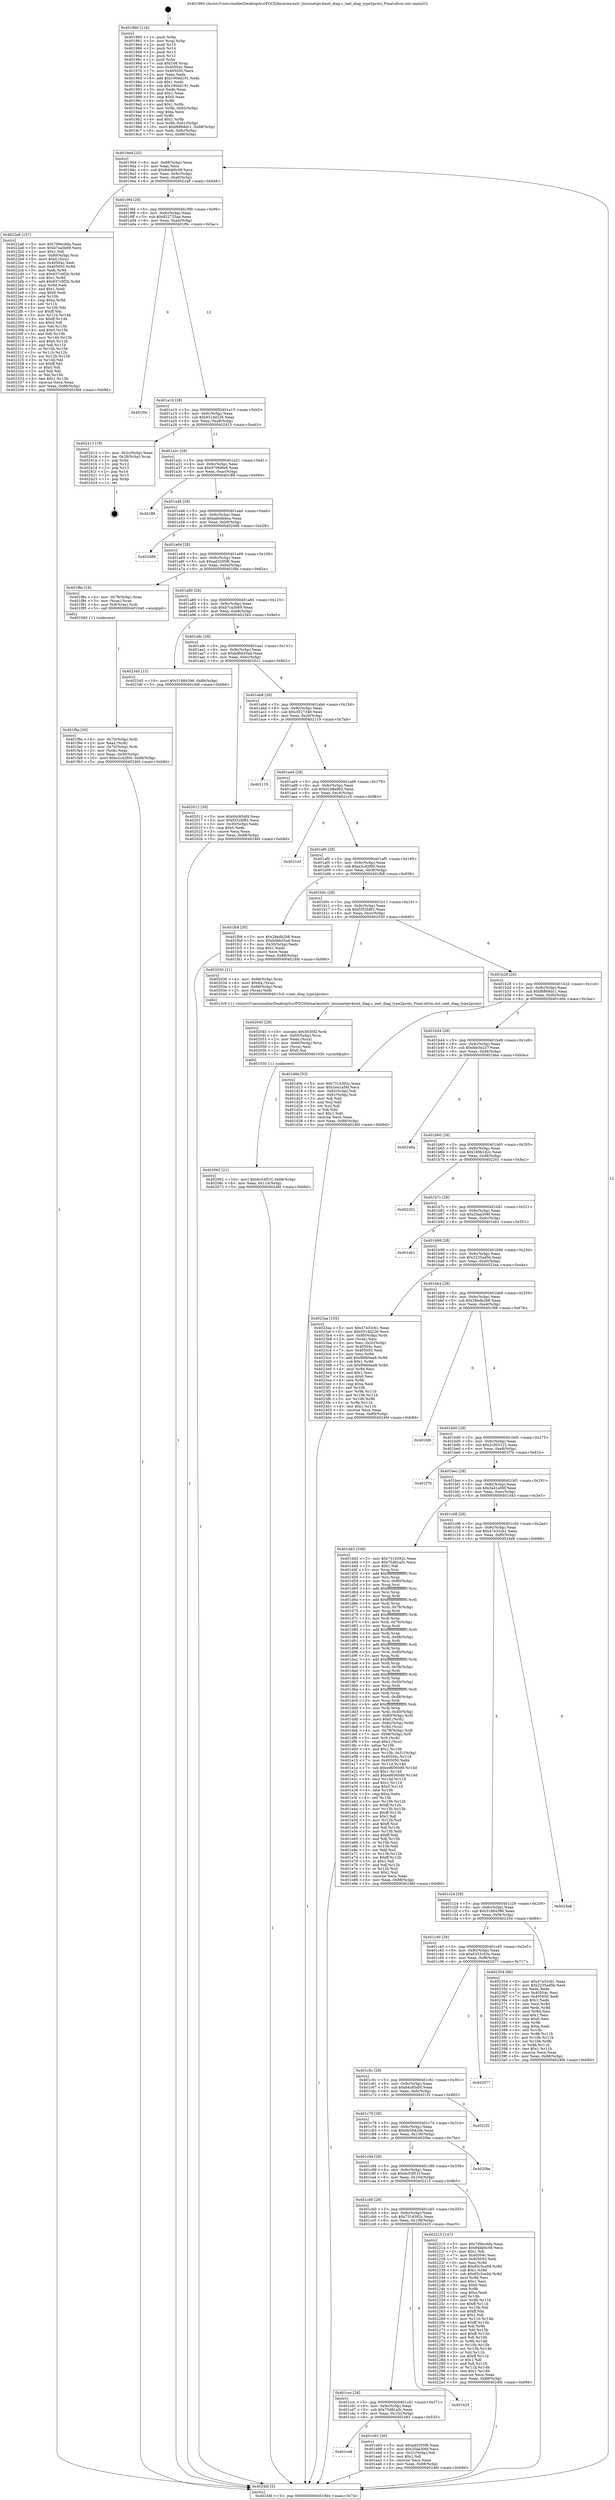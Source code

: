 digraph "0x401960" {
  label = "0x401960 (/mnt/c/Users/mathe/Desktop/tcc/POCII/binaries/extr_linuxnetipv4inet_diag.c_inet_diag_type2proto_Final-ollvm.out::main(0))"
  labelloc = "t"
  node[shape=record]

  Entry [label="",width=0.3,height=0.3,shape=circle,fillcolor=black,style=filled]
  "0x4019d4" [label="{
     0x4019d4 [32]\l
     | [instrs]\l
     &nbsp;&nbsp;0x4019d4 \<+6\>: mov -0x88(%rbp),%eax\l
     &nbsp;&nbsp;0x4019da \<+2\>: mov %eax,%ecx\l
     &nbsp;&nbsp;0x4019dc \<+6\>: sub $0x84bb0c08,%ecx\l
     &nbsp;&nbsp;0x4019e2 \<+6\>: mov %eax,-0x9c(%rbp)\l
     &nbsp;&nbsp;0x4019e8 \<+6\>: mov %ecx,-0xa0(%rbp)\l
     &nbsp;&nbsp;0x4019ee \<+6\>: je 00000000004022a8 \<main+0x948\>\l
  }"]
  "0x4022a8" [label="{
     0x4022a8 [157]\l
     | [instrs]\l
     &nbsp;&nbsp;0x4022a8 \<+5\>: mov $0x799ecdda,%eax\l
     &nbsp;&nbsp;0x4022ad \<+5\>: mov $0xb7ca3b69,%ecx\l
     &nbsp;&nbsp;0x4022b2 \<+2\>: mov $0x1,%dl\l
     &nbsp;&nbsp;0x4022b4 \<+4\>: mov -0x80(%rbp),%rsi\l
     &nbsp;&nbsp;0x4022b8 \<+6\>: movl $0x0,(%rsi)\l
     &nbsp;&nbsp;0x4022be \<+7\>: mov 0x40504c,%edi\l
     &nbsp;&nbsp;0x4022c5 \<+8\>: mov 0x405050,%r8d\l
     &nbsp;&nbsp;0x4022cd \<+3\>: mov %edi,%r9d\l
     &nbsp;&nbsp;0x4022d0 \<+7\>: sub $0x937c9f2b,%r9d\l
     &nbsp;&nbsp;0x4022d7 \<+4\>: sub $0x1,%r9d\l
     &nbsp;&nbsp;0x4022db \<+7\>: add $0x937c9f2b,%r9d\l
     &nbsp;&nbsp;0x4022e2 \<+4\>: imul %r9d,%edi\l
     &nbsp;&nbsp;0x4022e6 \<+3\>: and $0x1,%edi\l
     &nbsp;&nbsp;0x4022e9 \<+3\>: cmp $0x0,%edi\l
     &nbsp;&nbsp;0x4022ec \<+4\>: sete %r10b\l
     &nbsp;&nbsp;0x4022f0 \<+4\>: cmp $0xa,%r8d\l
     &nbsp;&nbsp;0x4022f4 \<+4\>: setl %r11b\l
     &nbsp;&nbsp;0x4022f8 \<+3\>: mov %r10b,%bl\l
     &nbsp;&nbsp;0x4022fb \<+3\>: xor $0xff,%bl\l
     &nbsp;&nbsp;0x4022fe \<+3\>: mov %r11b,%r14b\l
     &nbsp;&nbsp;0x402301 \<+4\>: xor $0xff,%r14b\l
     &nbsp;&nbsp;0x402305 \<+3\>: xor $0x0,%dl\l
     &nbsp;&nbsp;0x402308 \<+3\>: mov %bl,%r15b\l
     &nbsp;&nbsp;0x40230b \<+4\>: and $0x0,%r15b\l
     &nbsp;&nbsp;0x40230f \<+3\>: and %dl,%r10b\l
     &nbsp;&nbsp;0x402312 \<+3\>: mov %r14b,%r12b\l
     &nbsp;&nbsp;0x402315 \<+4\>: and $0x0,%r12b\l
     &nbsp;&nbsp;0x402319 \<+3\>: and %dl,%r11b\l
     &nbsp;&nbsp;0x40231c \<+3\>: or %r10b,%r15b\l
     &nbsp;&nbsp;0x40231f \<+3\>: or %r11b,%r12b\l
     &nbsp;&nbsp;0x402322 \<+3\>: xor %r12b,%r15b\l
     &nbsp;&nbsp;0x402325 \<+3\>: or %r14b,%bl\l
     &nbsp;&nbsp;0x402328 \<+3\>: xor $0xff,%bl\l
     &nbsp;&nbsp;0x40232b \<+3\>: or $0x0,%dl\l
     &nbsp;&nbsp;0x40232e \<+2\>: and %dl,%bl\l
     &nbsp;&nbsp;0x402330 \<+3\>: or %bl,%r15b\l
     &nbsp;&nbsp;0x402333 \<+4\>: test $0x1,%r15b\l
     &nbsp;&nbsp;0x402337 \<+3\>: cmovne %ecx,%eax\l
     &nbsp;&nbsp;0x40233a \<+6\>: mov %eax,-0x88(%rbp)\l
     &nbsp;&nbsp;0x402340 \<+5\>: jmp 00000000004024fd \<main+0xb9d\>\l
  }"]
  "0x4019f4" [label="{
     0x4019f4 [28]\l
     | [instrs]\l
     &nbsp;&nbsp;0x4019f4 \<+5\>: jmp 00000000004019f9 \<main+0x99\>\l
     &nbsp;&nbsp;0x4019f9 \<+6\>: mov -0x9c(%rbp),%eax\l
     &nbsp;&nbsp;0x4019ff \<+5\>: sub $0x922725aa,%eax\l
     &nbsp;&nbsp;0x401a04 \<+6\>: mov %eax,-0xa4(%rbp)\l
     &nbsp;&nbsp;0x401a0a \<+6\>: je 0000000000401f0c \<main+0x5ac\>\l
  }"]
  Exit [label="",width=0.3,height=0.3,shape=circle,fillcolor=black,style=filled,peripheries=2]
  "0x401f0c" [label="{
     0x401f0c\l
  }", style=dashed]
  "0x401a10" [label="{
     0x401a10 [28]\l
     | [instrs]\l
     &nbsp;&nbsp;0x401a10 \<+5\>: jmp 0000000000401a15 \<main+0xb5\>\l
     &nbsp;&nbsp;0x401a15 \<+6\>: mov -0x9c(%rbp),%eax\l
     &nbsp;&nbsp;0x401a1b \<+5\>: sub $0x931dd226,%eax\l
     &nbsp;&nbsp;0x401a20 \<+6\>: mov %eax,-0xa8(%rbp)\l
     &nbsp;&nbsp;0x401a26 \<+6\>: je 0000000000402413 \<main+0xab3\>\l
  }"]
  "0x402062" [label="{
     0x402062 [21]\l
     | [instrs]\l
     &nbsp;&nbsp;0x402062 \<+10\>: movl $0x6c03f51f,-0x88(%rbp)\l
     &nbsp;&nbsp;0x40206c \<+6\>: mov %eax,-0x114(%rbp)\l
     &nbsp;&nbsp;0x402072 \<+5\>: jmp 00000000004024fd \<main+0xb9d\>\l
  }"]
  "0x402413" [label="{
     0x402413 [18]\l
     | [instrs]\l
     &nbsp;&nbsp;0x402413 \<+3\>: mov -0x2c(%rbp),%eax\l
     &nbsp;&nbsp;0x402416 \<+4\>: lea -0x28(%rbp),%rsp\l
     &nbsp;&nbsp;0x40241a \<+1\>: pop %rbx\l
     &nbsp;&nbsp;0x40241b \<+2\>: pop %r12\l
     &nbsp;&nbsp;0x40241d \<+2\>: pop %r13\l
     &nbsp;&nbsp;0x40241f \<+2\>: pop %r14\l
     &nbsp;&nbsp;0x402421 \<+2\>: pop %r15\l
     &nbsp;&nbsp;0x402423 \<+1\>: pop %rbp\l
     &nbsp;&nbsp;0x402424 \<+1\>: ret\l
  }"]
  "0x401a2c" [label="{
     0x401a2c [28]\l
     | [instrs]\l
     &nbsp;&nbsp;0x401a2c \<+5\>: jmp 0000000000401a31 \<main+0xd1\>\l
     &nbsp;&nbsp;0x401a31 \<+6\>: mov -0x9c(%rbp),%eax\l
     &nbsp;&nbsp;0x401a37 \<+5\>: sub $0x97066fe8,%eax\l
     &nbsp;&nbsp;0x401a3c \<+6\>: mov %eax,-0xac(%rbp)\l
     &nbsp;&nbsp;0x401a42 \<+6\>: je 0000000000401ff4 \<main+0x694\>\l
  }"]
  "0x402045" [label="{
     0x402045 [29]\l
     | [instrs]\l
     &nbsp;&nbsp;0x402045 \<+10\>: movabs $0x4030f2,%rdi\l
     &nbsp;&nbsp;0x40204f \<+4\>: mov -0x60(%rbp),%rcx\l
     &nbsp;&nbsp;0x402053 \<+2\>: mov %eax,(%rcx)\l
     &nbsp;&nbsp;0x402055 \<+4\>: mov -0x60(%rbp),%rcx\l
     &nbsp;&nbsp;0x402059 \<+2\>: mov (%rcx),%esi\l
     &nbsp;&nbsp;0x40205b \<+2\>: mov $0x0,%al\l
     &nbsp;&nbsp;0x40205d \<+5\>: call 0000000000401030 \<printf@plt\>\l
     | [calls]\l
     &nbsp;&nbsp;0x401030 \{1\} (unknown)\l
  }"]
  "0x401ff4" [label="{
     0x401ff4\l
  }", style=dashed]
  "0x401a48" [label="{
     0x401a48 [28]\l
     | [instrs]\l
     &nbsp;&nbsp;0x401a48 \<+5\>: jmp 0000000000401a4d \<main+0xed\>\l
     &nbsp;&nbsp;0x401a4d \<+6\>: mov -0x9c(%rbp),%eax\l
     &nbsp;&nbsp;0x401a53 \<+5\>: sub $0xab6dbbea,%eax\l
     &nbsp;&nbsp;0x401a58 \<+6\>: mov %eax,-0xb0(%rbp)\l
     &nbsp;&nbsp;0x401a5e \<+6\>: je 0000000000402488 \<main+0xb28\>\l
  }"]
  "0x401f9a" [label="{
     0x401f9a [30]\l
     | [instrs]\l
     &nbsp;&nbsp;0x401f9a \<+4\>: mov -0x70(%rbp),%rdi\l
     &nbsp;&nbsp;0x401f9e \<+2\>: mov %eax,(%rdi)\l
     &nbsp;&nbsp;0x401fa0 \<+4\>: mov -0x70(%rbp),%rdi\l
     &nbsp;&nbsp;0x401fa4 \<+2\>: mov (%rdi),%eax\l
     &nbsp;&nbsp;0x401fa6 \<+3\>: mov %eax,-0x30(%rbp)\l
     &nbsp;&nbsp;0x401fa9 \<+10\>: movl $0xe2cd2f00,-0x88(%rbp)\l
     &nbsp;&nbsp;0x401fb3 \<+5\>: jmp 00000000004024fd \<main+0xb9d\>\l
  }"]
  "0x402488" [label="{
     0x402488\l
  }", style=dashed]
  "0x401a64" [label="{
     0x401a64 [28]\l
     | [instrs]\l
     &nbsp;&nbsp;0x401a64 \<+5\>: jmp 0000000000401a69 \<main+0x109\>\l
     &nbsp;&nbsp;0x401a69 \<+6\>: mov -0x9c(%rbp),%eax\l
     &nbsp;&nbsp;0x401a6f \<+5\>: sub $0xad3205f6,%eax\l
     &nbsp;&nbsp;0x401a74 \<+6\>: mov %eax,-0xb4(%rbp)\l
     &nbsp;&nbsp;0x401a7a \<+6\>: je 0000000000401f8a \<main+0x62a\>\l
  }"]
  "0x401ce8" [label="{
     0x401ce8\l
  }", style=dashed]
  "0x401f8a" [label="{
     0x401f8a [16]\l
     | [instrs]\l
     &nbsp;&nbsp;0x401f8a \<+4\>: mov -0x78(%rbp),%rax\l
     &nbsp;&nbsp;0x401f8e \<+3\>: mov (%rax),%rax\l
     &nbsp;&nbsp;0x401f91 \<+4\>: mov 0x8(%rax),%rdi\l
     &nbsp;&nbsp;0x401f95 \<+5\>: call 0000000000401040 \<atoi@plt\>\l
     | [calls]\l
     &nbsp;&nbsp;0x401040 \{1\} (unknown)\l
  }"]
  "0x401a80" [label="{
     0x401a80 [28]\l
     | [instrs]\l
     &nbsp;&nbsp;0x401a80 \<+5\>: jmp 0000000000401a85 \<main+0x125\>\l
     &nbsp;&nbsp;0x401a85 \<+6\>: mov -0x9c(%rbp),%eax\l
     &nbsp;&nbsp;0x401a8b \<+5\>: sub $0xb7ca3b69,%eax\l
     &nbsp;&nbsp;0x401a90 \<+6\>: mov %eax,-0xb8(%rbp)\l
     &nbsp;&nbsp;0x401a96 \<+6\>: je 0000000000402345 \<main+0x9e5\>\l
  }"]
  "0x401e93" [label="{
     0x401e93 [30]\l
     | [instrs]\l
     &nbsp;&nbsp;0x401e93 \<+5\>: mov $0xad3205f6,%eax\l
     &nbsp;&nbsp;0x401e98 \<+5\>: mov $0x20aa306f,%ecx\l
     &nbsp;&nbsp;0x401e9d \<+3\>: mov -0x31(%rbp),%dl\l
     &nbsp;&nbsp;0x401ea0 \<+3\>: test $0x1,%dl\l
     &nbsp;&nbsp;0x401ea3 \<+3\>: cmovne %ecx,%eax\l
     &nbsp;&nbsp;0x401ea6 \<+6\>: mov %eax,-0x88(%rbp)\l
     &nbsp;&nbsp;0x401eac \<+5\>: jmp 00000000004024fd \<main+0xb9d\>\l
  }"]
  "0x402345" [label="{
     0x402345 [15]\l
     | [instrs]\l
     &nbsp;&nbsp;0x402345 \<+10\>: movl $0x51884396,-0x88(%rbp)\l
     &nbsp;&nbsp;0x40234f \<+5\>: jmp 00000000004024fd \<main+0xb9d\>\l
  }"]
  "0x401a9c" [label="{
     0x401a9c [28]\l
     | [instrs]\l
     &nbsp;&nbsp;0x401a9c \<+5\>: jmp 0000000000401aa1 \<main+0x141\>\l
     &nbsp;&nbsp;0x401aa1 \<+6\>: mov -0x9c(%rbp),%eax\l
     &nbsp;&nbsp;0x401aa7 \<+5\>: sub $0xbdbb35a4,%eax\l
     &nbsp;&nbsp;0x401aac \<+6\>: mov %eax,-0xbc(%rbp)\l
     &nbsp;&nbsp;0x401ab2 \<+6\>: je 0000000000402012 \<main+0x6b2\>\l
  }"]
  "0x401ccc" [label="{
     0x401ccc [28]\l
     | [instrs]\l
     &nbsp;&nbsp;0x401ccc \<+5\>: jmp 0000000000401cd1 \<main+0x371\>\l
     &nbsp;&nbsp;0x401cd1 \<+6\>: mov -0x9c(%rbp),%eax\l
     &nbsp;&nbsp;0x401cd7 \<+5\>: sub $0x75d81a5c,%eax\l
     &nbsp;&nbsp;0x401cdc \<+6\>: mov %eax,-0x10c(%rbp)\l
     &nbsp;&nbsp;0x401ce2 \<+6\>: je 0000000000401e93 \<main+0x533\>\l
  }"]
  "0x402012" [label="{
     0x402012 [30]\l
     | [instrs]\l
     &nbsp;&nbsp;0x402012 \<+5\>: mov $0x64c85df4,%eax\l
     &nbsp;&nbsp;0x402017 \<+5\>: mov $0xf352bf92,%ecx\l
     &nbsp;&nbsp;0x40201c \<+3\>: mov -0x30(%rbp),%edx\l
     &nbsp;&nbsp;0x40201f \<+3\>: cmp $0x0,%edx\l
     &nbsp;&nbsp;0x402022 \<+3\>: cmove %ecx,%eax\l
     &nbsp;&nbsp;0x402025 \<+6\>: mov %eax,-0x88(%rbp)\l
     &nbsp;&nbsp;0x40202b \<+5\>: jmp 00000000004024fd \<main+0xb9d\>\l
  }"]
  "0x401ab8" [label="{
     0x401ab8 [28]\l
     | [instrs]\l
     &nbsp;&nbsp;0x401ab8 \<+5\>: jmp 0000000000401abd \<main+0x15d\>\l
     &nbsp;&nbsp;0x401abd \<+6\>: mov -0x9c(%rbp),%eax\l
     &nbsp;&nbsp;0x401ac3 \<+5\>: sub $0xcf327346,%eax\l
     &nbsp;&nbsp;0x401ac8 \<+6\>: mov %eax,-0xc0(%rbp)\l
     &nbsp;&nbsp;0x401ace \<+6\>: je 0000000000402119 \<main+0x7b9\>\l
  }"]
  "0x402425" [label="{
     0x402425\l
  }", style=dashed]
  "0x402119" [label="{
     0x402119\l
  }", style=dashed]
  "0x401ad4" [label="{
     0x401ad4 [28]\l
     | [instrs]\l
     &nbsp;&nbsp;0x401ad4 \<+5\>: jmp 0000000000401ad9 \<main+0x179\>\l
     &nbsp;&nbsp;0x401ad9 \<+6\>: mov -0x9c(%rbp),%eax\l
     &nbsp;&nbsp;0x401adf \<+5\>: sub $0xd1b8a9b2,%eax\l
     &nbsp;&nbsp;0x401ae4 \<+6\>: mov %eax,-0xc4(%rbp)\l
     &nbsp;&nbsp;0x401aea \<+6\>: je 00000000004021e3 \<main+0x883\>\l
  }"]
  "0x401cb0" [label="{
     0x401cb0 [28]\l
     | [instrs]\l
     &nbsp;&nbsp;0x401cb0 \<+5\>: jmp 0000000000401cb5 \<main+0x355\>\l
     &nbsp;&nbsp;0x401cb5 \<+6\>: mov -0x9c(%rbp),%eax\l
     &nbsp;&nbsp;0x401cbb \<+5\>: sub $0x7314392c,%eax\l
     &nbsp;&nbsp;0x401cc0 \<+6\>: mov %eax,-0x108(%rbp)\l
     &nbsp;&nbsp;0x401cc6 \<+6\>: je 0000000000402425 \<main+0xac5\>\l
  }"]
  "0x4021e3" [label="{
     0x4021e3\l
  }", style=dashed]
  "0x401af0" [label="{
     0x401af0 [28]\l
     | [instrs]\l
     &nbsp;&nbsp;0x401af0 \<+5\>: jmp 0000000000401af5 \<main+0x195\>\l
     &nbsp;&nbsp;0x401af5 \<+6\>: mov -0x9c(%rbp),%eax\l
     &nbsp;&nbsp;0x401afb \<+5\>: sub $0xe2cd2f00,%eax\l
     &nbsp;&nbsp;0x401b00 \<+6\>: mov %eax,-0xc8(%rbp)\l
     &nbsp;&nbsp;0x401b06 \<+6\>: je 0000000000401fb8 \<main+0x658\>\l
  }"]
  "0x402215" [label="{
     0x402215 [147]\l
     | [instrs]\l
     &nbsp;&nbsp;0x402215 \<+5\>: mov $0x799ecdda,%eax\l
     &nbsp;&nbsp;0x40221a \<+5\>: mov $0x84bb0c08,%ecx\l
     &nbsp;&nbsp;0x40221f \<+2\>: mov $0x1,%dl\l
     &nbsp;&nbsp;0x402221 \<+7\>: mov 0x40504c,%esi\l
     &nbsp;&nbsp;0x402228 \<+7\>: mov 0x405050,%edi\l
     &nbsp;&nbsp;0x40222f \<+3\>: mov %esi,%r8d\l
     &nbsp;&nbsp;0x402232 \<+7\>: add $0x85c5ce94,%r8d\l
     &nbsp;&nbsp;0x402239 \<+4\>: sub $0x1,%r8d\l
     &nbsp;&nbsp;0x40223d \<+7\>: sub $0x85c5ce94,%r8d\l
     &nbsp;&nbsp;0x402244 \<+4\>: imul %r8d,%esi\l
     &nbsp;&nbsp;0x402248 \<+3\>: and $0x1,%esi\l
     &nbsp;&nbsp;0x40224b \<+3\>: cmp $0x0,%esi\l
     &nbsp;&nbsp;0x40224e \<+4\>: sete %r9b\l
     &nbsp;&nbsp;0x402252 \<+3\>: cmp $0xa,%edi\l
     &nbsp;&nbsp;0x402255 \<+4\>: setl %r10b\l
     &nbsp;&nbsp;0x402259 \<+3\>: mov %r9b,%r11b\l
     &nbsp;&nbsp;0x40225c \<+4\>: xor $0xff,%r11b\l
     &nbsp;&nbsp;0x402260 \<+3\>: mov %r10b,%bl\l
     &nbsp;&nbsp;0x402263 \<+3\>: xor $0xff,%bl\l
     &nbsp;&nbsp;0x402266 \<+3\>: xor $0x1,%dl\l
     &nbsp;&nbsp;0x402269 \<+3\>: mov %r11b,%r14b\l
     &nbsp;&nbsp;0x40226c \<+4\>: and $0xff,%r14b\l
     &nbsp;&nbsp;0x402270 \<+3\>: and %dl,%r9b\l
     &nbsp;&nbsp;0x402273 \<+3\>: mov %bl,%r15b\l
     &nbsp;&nbsp;0x402276 \<+4\>: and $0xff,%r15b\l
     &nbsp;&nbsp;0x40227a \<+3\>: and %dl,%r10b\l
     &nbsp;&nbsp;0x40227d \<+3\>: or %r9b,%r14b\l
     &nbsp;&nbsp;0x402280 \<+3\>: or %r10b,%r15b\l
     &nbsp;&nbsp;0x402283 \<+3\>: xor %r15b,%r14b\l
     &nbsp;&nbsp;0x402286 \<+3\>: or %bl,%r11b\l
     &nbsp;&nbsp;0x402289 \<+4\>: xor $0xff,%r11b\l
     &nbsp;&nbsp;0x40228d \<+3\>: or $0x1,%dl\l
     &nbsp;&nbsp;0x402290 \<+3\>: and %dl,%r11b\l
     &nbsp;&nbsp;0x402293 \<+3\>: or %r11b,%r14b\l
     &nbsp;&nbsp;0x402296 \<+4\>: test $0x1,%r14b\l
     &nbsp;&nbsp;0x40229a \<+3\>: cmovne %ecx,%eax\l
     &nbsp;&nbsp;0x40229d \<+6\>: mov %eax,-0x88(%rbp)\l
     &nbsp;&nbsp;0x4022a3 \<+5\>: jmp 00000000004024fd \<main+0xb9d\>\l
  }"]
  "0x401fb8" [label="{
     0x401fb8 [30]\l
     | [instrs]\l
     &nbsp;&nbsp;0x401fb8 \<+5\>: mov $0x28edb2b8,%eax\l
     &nbsp;&nbsp;0x401fbd \<+5\>: mov $0xbdbb35a4,%ecx\l
     &nbsp;&nbsp;0x401fc2 \<+3\>: mov -0x30(%rbp),%edx\l
     &nbsp;&nbsp;0x401fc5 \<+3\>: cmp $0x1,%edx\l
     &nbsp;&nbsp;0x401fc8 \<+3\>: cmovl %ecx,%eax\l
     &nbsp;&nbsp;0x401fcb \<+6\>: mov %eax,-0x88(%rbp)\l
     &nbsp;&nbsp;0x401fd1 \<+5\>: jmp 00000000004024fd \<main+0xb9d\>\l
  }"]
  "0x401b0c" [label="{
     0x401b0c [28]\l
     | [instrs]\l
     &nbsp;&nbsp;0x401b0c \<+5\>: jmp 0000000000401b11 \<main+0x1b1\>\l
     &nbsp;&nbsp;0x401b11 \<+6\>: mov -0x9c(%rbp),%eax\l
     &nbsp;&nbsp;0x401b17 \<+5\>: sub $0xf352bf92,%eax\l
     &nbsp;&nbsp;0x401b1c \<+6\>: mov %eax,-0xcc(%rbp)\l
     &nbsp;&nbsp;0x401b22 \<+6\>: je 0000000000402030 \<main+0x6d0\>\l
  }"]
  "0x401c94" [label="{
     0x401c94 [28]\l
     | [instrs]\l
     &nbsp;&nbsp;0x401c94 \<+5\>: jmp 0000000000401c99 \<main+0x339\>\l
     &nbsp;&nbsp;0x401c99 \<+6\>: mov -0x9c(%rbp),%eax\l
     &nbsp;&nbsp;0x401c9f \<+5\>: sub $0x6c03f51f,%eax\l
     &nbsp;&nbsp;0x401ca4 \<+6\>: mov %eax,-0x104(%rbp)\l
     &nbsp;&nbsp;0x401caa \<+6\>: je 0000000000402215 \<main+0x8b5\>\l
  }"]
  "0x402030" [label="{
     0x402030 [21]\l
     | [instrs]\l
     &nbsp;&nbsp;0x402030 \<+4\>: mov -0x68(%rbp),%rax\l
     &nbsp;&nbsp;0x402034 \<+6\>: movl $0x64,(%rax)\l
     &nbsp;&nbsp;0x40203a \<+4\>: mov -0x68(%rbp),%rax\l
     &nbsp;&nbsp;0x40203e \<+2\>: mov (%rax),%edi\l
     &nbsp;&nbsp;0x402040 \<+5\>: call 00000000004013c0 \<inet_diag_type2proto\>\l
     | [calls]\l
     &nbsp;&nbsp;0x4013c0 \{1\} (/mnt/c/Users/mathe/Desktop/tcc/POCII/binaries/extr_linuxnetipv4inet_diag.c_inet_diag_type2proto_Final-ollvm.out::inet_diag_type2proto)\l
  }"]
  "0x401b28" [label="{
     0x401b28 [28]\l
     | [instrs]\l
     &nbsp;&nbsp;0x401b28 \<+5\>: jmp 0000000000401b2d \<main+0x1cd\>\l
     &nbsp;&nbsp;0x401b2d \<+6\>: mov -0x9c(%rbp),%eax\l
     &nbsp;&nbsp;0x401b33 \<+5\>: sub $0xf6868dc1,%eax\l
     &nbsp;&nbsp;0x401b38 \<+6\>: mov %eax,-0xd0(%rbp)\l
     &nbsp;&nbsp;0x401b3e \<+6\>: je 0000000000401d0e \<main+0x3ae\>\l
  }"]
  "0x4020be" [label="{
     0x4020be\l
  }", style=dashed]
  "0x401d0e" [label="{
     0x401d0e [53]\l
     | [instrs]\l
     &nbsp;&nbsp;0x401d0e \<+5\>: mov $0x7314392c,%eax\l
     &nbsp;&nbsp;0x401d13 \<+5\>: mov $0x3a41a56f,%ecx\l
     &nbsp;&nbsp;0x401d18 \<+6\>: mov -0x82(%rbp),%dl\l
     &nbsp;&nbsp;0x401d1e \<+7\>: mov -0x81(%rbp),%sil\l
     &nbsp;&nbsp;0x401d25 \<+3\>: mov %dl,%dil\l
     &nbsp;&nbsp;0x401d28 \<+3\>: and %sil,%dil\l
     &nbsp;&nbsp;0x401d2b \<+3\>: xor %sil,%dl\l
     &nbsp;&nbsp;0x401d2e \<+3\>: or %dl,%dil\l
     &nbsp;&nbsp;0x401d31 \<+4\>: test $0x1,%dil\l
     &nbsp;&nbsp;0x401d35 \<+3\>: cmovne %ecx,%eax\l
     &nbsp;&nbsp;0x401d38 \<+6\>: mov %eax,-0x88(%rbp)\l
     &nbsp;&nbsp;0x401d3e \<+5\>: jmp 00000000004024fd \<main+0xb9d\>\l
  }"]
  "0x401b44" [label="{
     0x401b44 [28]\l
     | [instrs]\l
     &nbsp;&nbsp;0x401b44 \<+5\>: jmp 0000000000401b49 \<main+0x1e9\>\l
     &nbsp;&nbsp;0x401b49 \<+6\>: mov -0x9c(%rbp),%eax\l
     &nbsp;&nbsp;0x401b4f \<+5\>: sub $0xfde3e237,%eax\l
     &nbsp;&nbsp;0x401b54 \<+6\>: mov %eax,-0xd4(%rbp)\l
     &nbsp;&nbsp;0x401b5a \<+6\>: je 000000000040246a \<main+0xb0a\>\l
  }"]
  "0x4024fd" [label="{
     0x4024fd [5]\l
     | [instrs]\l
     &nbsp;&nbsp;0x4024fd \<+5\>: jmp 00000000004019d4 \<main+0x74\>\l
  }"]
  "0x401960" [label="{
     0x401960 [116]\l
     | [instrs]\l
     &nbsp;&nbsp;0x401960 \<+1\>: push %rbp\l
     &nbsp;&nbsp;0x401961 \<+3\>: mov %rsp,%rbp\l
     &nbsp;&nbsp;0x401964 \<+2\>: push %r15\l
     &nbsp;&nbsp;0x401966 \<+2\>: push %r14\l
     &nbsp;&nbsp;0x401968 \<+2\>: push %r13\l
     &nbsp;&nbsp;0x40196a \<+2\>: push %r12\l
     &nbsp;&nbsp;0x40196c \<+1\>: push %rbx\l
     &nbsp;&nbsp;0x40196d \<+7\>: sub $0x108,%rsp\l
     &nbsp;&nbsp;0x401974 \<+7\>: mov 0x40504c,%eax\l
     &nbsp;&nbsp;0x40197b \<+7\>: mov 0x405050,%ecx\l
     &nbsp;&nbsp;0x401982 \<+2\>: mov %eax,%edx\l
     &nbsp;&nbsp;0x401984 \<+6\>: add $0x190dd191,%edx\l
     &nbsp;&nbsp;0x40198a \<+3\>: sub $0x1,%edx\l
     &nbsp;&nbsp;0x40198d \<+6\>: sub $0x190dd191,%edx\l
     &nbsp;&nbsp;0x401993 \<+3\>: imul %edx,%eax\l
     &nbsp;&nbsp;0x401996 \<+3\>: and $0x1,%eax\l
     &nbsp;&nbsp;0x401999 \<+3\>: cmp $0x0,%eax\l
     &nbsp;&nbsp;0x40199c \<+4\>: sete %r8b\l
     &nbsp;&nbsp;0x4019a0 \<+4\>: and $0x1,%r8b\l
     &nbsp;&nbsp;0x4019a4 \<+7\>: mov %r8b,-0x82(%rbp)\l
     &nbsp;&nbsp;0x4019ab \<+3\>: cmp $0xa,%ecx\l
     &nbsp;&nbsp;0x4019ae \<+4\>: setl %r8b\l
     &nbsp;&nbsp;0x4019b2 \<+4\>: and $0x1,%r8b\l
     &nbsp;&nbsp;0x4019b6 \<+7\>: mov %r8b,-0x81(%rbp)\l
     &nbsp;&nbsp;0x4019bd \<+10\>: movl $0xf6868dc1,-0x88(%rbp)\l
     &nbsp;&nbsp;0x4019c7 \<+6\>: mov %edi,-0x8c(%rbp)\l
     &nbsp;&nbsp;0x4019cd \<+7\>: mov %rsi,-0x98(%rbp)\l
  }"]
  "0x401c78" [label="{
     0x401c78 [28]\l
     | [instrs]\l
     &nbsp;&nbsp;0x401c78 \<+5\>: jmp 0000000000401c7d \<main+0x31d\>\l
     &nbsp;&nbsp;0x401c7d \<+6\>: mov -0x9c(%rbp),%eax\l
     &nbsp;&nbsp;0x401c83 \<+5\>: sub $0x6b5642de,%eax\l
     &nbsp;&nbsp;0x401c88 \<+6\>: mov %eax,-0x100(%rbp)\l
     &nbsp;&nbsp;0x401c8e \<+6\>: je 00000000004020be \<main+0x75e\>\l
  }"]
  "0x40246a" [label="{
     0x40246a\l
  }", style=dashed]
  "0x401b60" [label="{
     0x401b60 [28]\l
     | [instrs]\l
     &nbsp;&nbsp;0x401b60 \<+5\>: jmp 0000000000401b65 \<main+0x205\>\l
     &nbsp;&nbsp;0x401b65 \<+6\>: mov -0x9c(%rbp),%eax\l
     &nbsp;&nbsp;0x401b6b \<+5\>: sub $0x1b9b1d2c,%eax\l
     &nbsp;&nbsp;0x401b70 \<+6\>: mov %eax,-0xd8(%rbp)\l
     &nbsp;&nbsp;0x401b76 \<+6\>: je 0000000000402201 \<main+0x8a1\>\l
  }"]
  "0x4021f2" [label="{
     0x4021f2\l
  }", style=dashed]
  "0x402201" [label="{
     0x402201\l
  }", style=dashed]
  "0x401b7c" [label="{
     0x401b7c [28]\l
     | [instrs]\l
     &nbsp;&nbsp;0x401b7c \<+5\>: jmp 0000000000401b81 \<main+0x221\>\l
     &nbsp;&nbsp;0x401b81 \<+6\>: mov -0x9c(%rbp),%eax\l
     &nbsp;&nbsp;0x401b87 \<+5\>: sub $0x20aa306f,%eax\l
     &nbsp;&nbsp;0x401b8c \<+6\>: mov %eax,-0xdc(%rbp)\l
     &nbsp;&nbsp;0x401b92 \<+6\>: je 0000000000401eb1 \<main+0x551\>\l
  }"]
  "0x401c5c" [label="{
     0x401c5c [28]\l
     | [instrs]\l
     &nbsp;&nbsp;0x401c5c \<+5\>: jmp 0000000000401c61 \<main+0x301\>\l
     &nbsp;&nbsp;0x401c61 \<+6\>: mov -0x9c(%rbp),%eax\l
     &nbsp;&nbsp;0x401c67 \<+5\>: sub $0x64c85df4,%eax\l
     &nbsp;&nbsp;0x401c6c \<+6\>: mov %eax,-0xfc(%rbp)\l
     &nbsp;&nbsp;0x401c72 \<+6\>: je 00000000004021f2 \<main+0x892\>\l
  }"]
  "0x401eb1" [label="{
     0x401eb1\l
  }", style=dashed]
  "0x401b98" [label="{
     0x401b98 [28]\l
     | [instrs]\l
     &nbsp;&nbsp;0x401b98 \<+5\>: jmp 0000000000401b9d \<main+0x23d\>\l
     &nbsp;&nbsp;0x401b9d \<+6\>: mov -0x9c(%rbp),%eax\l
     &nbsp;&nbsp;0x401ba3 \<+5\>: sub $0x2235ad5b,%eax\l
     &nbsp;&nbsp;0x401ba8 \<+6\>: mov %eax,-0xe0(%rbp)\l
     &nbsp;&nbsp;0x401bae \<+6\>: je 00000000004023aa \<main+0xa4a\>\l
  }"]
  "0x402077" [label="{
     0x402077\l
  }", style=dashed]
  "0x4023aa" [label="{
     0x4023aa [105]\l
     | [instrs]\l
     &nbsp;&nbsp;0x4023aa \<+5\>: mov $0x47e33cb1,%eax\l
     &nbsp;&nbsp;0x4023af \<+5\>: mov $0x931dd226,%ecx\l
     &nbsp;&nbsp;0x4023b4 \<+4\>: mov -0x80(%rbp),%rdx\l
     &nbsp;&nbsp;0x4023b8 \<+2\>: mov (%rdx),%esi\l
     &nbsp;&nbsp;0x4023ba \<+3\>: mov %esi,-0x2c(%rbp)\l
     &nbsp;&nbsp;0x4023bd \<+7\>: mov 0x40504c,%esi\l
     &nbsp;&nbsp;0x4023c4 \<+7\>: mov 0x405050,%edi\l
     &nbsp;&nbsp;0x4023cb \<+3\>: mov %esi,%r8d\l
     &nbsp;&nbsp;0x4023ce \<+7\>: add $0xf06b0ee8,%r8d\l
     &nbsp;&nbsp;0x4023d5 \<+4\>: sub $0x1,%r8d\l
     &nbsp;&nbsp;0x4023d9 \<+7\>: sub $0xf06b0ee8,%r8d\l
     &nbsp;&nbsp;0x4023e0 \<+4\>: imul %r8d,%esi\l
     &nbsp;&nbsp;0x4023e4 \<+3\>: and $0x1,%esi\l
     &nbsp;&nbsp;0x4023e7 \<+3\>: cmp $0x0,%esi\l
     &nbsp;&nbsp;0x4023ea \<+4\>: sete %r9b\l
     &nbsp;&nbsp;0x4023ee \<+3\>: cmp $0xa,%edi\l
     &nbsp;&nbsp;0x4023f1 \<+4\>: setl %r10b\l
     &nbsp;&nbsp;0x4023f5 \<+3\>: mov %r9b,%r11b\l
     &nbsp;&nbsp;0x4023f8 \<+3\>: and %r10b,%r11b\l
     &nbsp;&nbsp;0x4023fb \<+3\>: xor %r10b,%r9b\l
     &nbsp;&nbsp;0x4023fe \<+3\>: or %r9b,%r11b\l
     &nbsp;&nbsp;0x402401 \<+4\>: test $0x1,%r11b\l
     &nbsp;&nbsp;0x402405 \<+3\>: cmovne %ecx,%eax\l
     &nbsp;&nbsp;0x402408 \<+6\>: mov %eax,-0x88(%rbp)\l
     &nbsp;&nbsp;0x40240e \<+5\>: jmp 00000000004024fd \<main+0xb9d\>\l
  }"]
  "0x401bb4" [label="{
     0x401bb4 [28]\l
     | [instrs]\l
     &nbsp;&nbsp;0x401bb4 \<+5\>: jmp 0000000000401bb9 \<main+0x259\>\l
     &nbsp;&nbsp;0x401bb9 \<+6\>: mov -0x9c(%rbp),%eax\l
     &nbsp;&nbsp;0x401bbf \<+5\>: sub $0x28edb2b8,%eax\l
     &nbsp;&nbsp;0x401bc4 \<+6\>: mov %eax,-0xe4(%rbp)\l
     &nbsp;&nbsp;0x401bca \<+6\>: je 0000000000401fd6 \<main+0x676\>\l
  }"]
  "0x401c40" [label="{
     0x401c40 [28]\l
     | [instrs]\l
     &nbsp;&nbsp;0x401c40 \<+5\>: jmp 0000000000401c45 \<main+0x2e5\>\l
     &nbsp;&nbsp;0x401c45 \<+6\>: mov -0x9c(%rbp),%eax\l
     &nbsp;&nbsp;0x401c4b \<+5\>: sub $0x6353c43a,%eax\l
     &nbsp;&nbsp;0x401c50 \<+6\>: mov %eax,-0xf8(%rbp)\l
     &nbsp;&nbsp;0x401c56 \<+6\>: je 0000000000402077 \<main+0x717\>\l
  }"]
  "0x401fd6" [label="{
     0x401fd6\l
  }", style=dashed]
  "0x401bd0" [label="{
     0x401bd0 [28]\l
     | [instrs]\l
     &nbsp;&nbsp;0x401bd0 \<+5\>: jmp 0000000000401bd5 \<main+0x275\>\l
     &nbsp;&nbsp;0x401bd5 \<+6\>: mov -0x9c(%rbp),%eax\l
     &nbsp;&nbsp;0x401bdb \<+5\>: sub $0x2c955122,%eax\l
     &nbsp;&nbsp;0x401be0 \<+6\>: mov %eax,-0xe8(%rbp)\l
     &nbsp;&nbsp;0x401be6 \<+6\>: je 0000000000401f7b \<main+0x61b\>\l
  }"]
  "0x402354" [label="{
     0x402354 [86]\l
     | [instrs]\l
     &nbsp;&nbsp;0x402354 \<+5\>: mov $0x47e33cb1,%eax\l
     &nbsp;&nbsp;0x402359 \<+5\>: mov $0x2235ad5b,%ecx\l
     &nbsp;&nbsp;0x40235e \<+2\>: xor %edx,%edx\l
     &nbsp;&nbsp;0x402360 \<+7\>: mov 0x40504c,%esi\l
     &nbsp;&nbsp;0x402367 \<+7\>: mov 0x405050,%edi\l
     &nbsp;&nbsp;0x40236e \<+3\>: sub $0x1,%edx\l
     &nbsp;&nbsp;0x402371 \<+3\>: mov %esi,%r8d\l
     &nbsp;&nbsp;0x402374 \<+3\>: add %edx,%r8d\l
     &nbsp;&nbsp;0x402377 \<+4\>: imul %r8d,%esi\l
     &nbsp;&nbsp;0x40237b \<+3\>: and $0x1,%esi\l
     &nbsp;&nbsp;0x40237e \<+3\>: cmp $0x0,%esi\l
     &nbsp;&nbsp;0x402381 \<+4\>: sete %r9b\l
     &nbsp;&nbsp;0x402385 \<+3\>: cmp $0xa,%edi\l
     &nbsp;&nbsp;0x402388 \<+4\>: setl %r10b\l
     &nbsp;&nbsp;0x40238c \<+3\>: mov %r9b,%r11b\l
     &nbsp;&nbsp;0x40238f \<+3\>: and %r10b,%r11b\l
     &nbsp;&nbsp;0x402392 \<+3\>: xor %r10b,%r9b\l
     &nbsp;&nbsp;0x402395 \<+3\>: or %r9b,%r11b\l
     &nbsp;&nbsp;0x402398 \<+4\>: test $0x1,%r11b\l
     &nbsp;&nbsp;0x40239c \<+3\>: cmovne %ecx,%eax\l
     &nbsp;&nbsp;0x40239f \<+6\>: mov %eax,-0x88(%rbp)\l
     &nbsp;&nbsp;0x4023a5 \<+5\>: jmp 00000000004024fd \<main+0xb9d\>\l
  }"]
  "0x401f7b" [label="{
     0x401f7b\l
  }", style=dashed]
  "0x401bec" [label="{
     0x401bec [28]\l
     | [instrs]\l
     &nbsp;&nbsp;0x401bec \<+5\>: jmp 0000000000401bf1 \<main+0x291\>\l
     &nbsp;&nbsp;0x401bf1 \<+6\>: mov -0x9c(%rbp),%eax\l
     &nbsp;&nbsp;0x401bf7 \<+5\>: sub $0x3a41a56f,%eax\l
     &nbsp;&nbsp;0x401bfc \<+6\>: mov %eax,-0xec(%rbp)\l
     &nbsp;&nbsp;0x401c02 \<+6\>: je 0000000000401d43 \<main+0x3e3\>\l
  }"]
  "0x401c24" [label="{
     0x401c24 [28]\l
     | [instrs]\l
     &nbsp;&nbsp;0x401c24 \<+5\>: jmp 0000000000401c29 \<main+0x2c9\>\l
     &nbsp;&nbsp;0x401c29 \<+6\>: mov -0x9c(%rbp),%eax\l
     &nbsp;&nbsp;0x401c2f \<+5\>: sub $0x51884396,%eax\l
     &nbsp;&nbsp;0x401c34 \<+6\>: mov %eax,-0xf4(%rbp)\l
     &nbsp;&nbsp;0x401c3a \<+6\>: je 0000000000402354 \<main+0x9f4\>\l
  }"]
  "0x401d43" [label="{
     0x401d43 [336]\l
     | [instrs]\l
     &nbsp;&nbsp;0x401d43 \<+5\>: mov $0x7314392c,%eax\l
     &nbsp;&nbsp;0x401d48 \<+5\>: mov $0x75d81a5c,%ecx\l
     &nbsp;&nbsp;0x401d4d \<+2\>: mov $0x1,%dl\l
     &nbsp;&nbsp;0x401d4f \<+3\>: mov %rsp,%rsi\l
     &nbsp;&nbsp;0x401d52 \<+4\>: add $0xfffffffffffffff0,%rsi\l
     &nbsp;&nbsp;0x401d56 \<+3\>: mov %rsi,%rsp\l
     &nbsp;&nbsp;0x401d59 \<+4\>: mov %rsi,-0x80(%rbp)\l
     &nbsp;&nbsp;0x401d5d \<+3\>: mov %rsp,%rsi\l
     &nbsp;&nbsp;0x401d60 \<+4\>: add $0xfffffffffffffff0,%rsi\l
     &nbsp;&nbsp;0x401d64 \<+3\>: mov %rsi,%rsp\l
     &nbsp;&nbsp;0x401d67 \<+3\>: mov %rsp,%rdi\l
     &nbsp;&nbsp;0x401d6a \<+4\>: add $0xfffffffffffffff0,%rdi\l
     &nbsp;&nbsp;0x401d6e \<+3\>: mov %rdi,%rsp\l
     &nbsp;&nbsp;0x401d71 \<+4\>: mov %rdi,-0x78(%rbp)\l
     &nbsp;&nbsp;0x401d75 \<+3\>: mov %rsp,%rdi\l
     &nbsp;&nbsp;0x401d78 \<+4\>: add $0xfffffffffffffff0,%rdi\l
     &nbsp;&nbsp;0x401d7c \<+3\>: mov %rdi,%rsp\l
     &nbsp;&nbsp;0x401d7f \<+4\>: mov %rdi,-0x70(%rbp)\l
     &nbsp;&nbsp;0x401d83 \<+3\>: mov %rsp,%rdi\l
     &nbsp;&nbsp;0x401d86 \<+4\>: add $0xfffffffffffffff0,%rdi\l
     &nbsp;&nbsp;0x401d8a \<+3\>: mov %rdi,%rsp\l
     &nbsp;&nbsp;0x401d8d \<+4\>: mov %rdi,-0x68(%rbp)\l
     &nbsp;&nbsp;0x401d91 \<+3\>: mov %rsp,%rdi\l
     &nbsp;&nbsp;0x401d94 \<+4\>: add $0xfffffffffffffff0,%rdi\l
     &nbsp;&nbsp;0x401d98 \<+3\>: mov %rdi,%rsp\l
     &nbsp;&nbsp;0x401d9b \<+4\>: mov %rdi,-0x60(%rbp)\l
     &nbsp;&nbsp;0x401d9f \<+3\>: mov %rsp,%rdi\l
     &nbsp;&nbsp;0x401da2 \<+4\>: add $0xfffffffffffffff0,%rdi\l
     &nbsp;&nbsp;0x401da6 \<+3\>: mov %rdi,%rsp\l
     &nbsp;&nbsp;0x401da9 \<+4\>: mov %rdi,-0x58(%rbp)\l
     &nbsp;&nbsp;0x401dad \<+3\>: mov %rsp,%rdi\l
     &nbsp;&nbsp;0x401db0 \<+4\>: add $0xfffffffffffffff0,%rdi\l
     &nbsp;&nbsp;0x401db4 \<+3\>: mov %rdi,%rsp\l
     &nbsp;&nbsp;0x401db7 \<+4\>: mov %rdi,-0x50(%rbp)\l
     &nbsp;&nbsp;0x401dbb \<+3\>: mov %rsp,%rdi\l
     &nbsp;&nbsp;0x401dbe \<+4\>: add $0xfffffffffffffff0,%rdi\l
     &nbsp;&nbsp;0x401dc2 \<+3\>: mov %rdi,%rsp\l
     &nbsp;&nbsp;0x401dc5 \<+4\>: mov %rdi,-0x48(%rbp)\l
     &nbsp;&nbsp;0x401dc9 \<+3\>: mov %rsp,%rdi\l
     &nbsp;&nbsp;0x401dcc \<+4\>: add $0xfffffffffffffff0,%rdi\l
     &nbsp;&nbsp;0x401dd0 \<+3\>: mov %rdi,%rsp\l
     &nbsp;&nbsp;0x401dd3 \<+4\>: mov %rdi,-0x40(%rbp)\l
     &nbsp;&nbsp;0x401dd7 \<+4\>: mov -0x80(%rbp),%rdi\l
     &nbsp;&nbsp;0x401ddb \<+6\>: movl $0x0,(%rdi)\l
     &nbsp;&nbsp;0x401de1 \<+7\>: mov -0x8c(%rbp),%r8d\l
     &nbsp;&nbsp;0x401de8 \<+3\>: mov %r8d,(%rsi)\l
     &nbsp;&nbsp;0x401deb \<+4\>: mov -0x78(%rbp),%rdi\l
     &nbsp;&nbsp;0x401def \<+7\>: mov -0x98(%rbp),%r9\l
     &nbsp;&nbsp;0x401df6 \<+3\>: mov %r9,(%rdi)\l
     &nbsp;&nbsp;0x401df9 \<+3\>: cmpl $0x2,(%rsi)\l
     &nbsp;&nbsp;0x401dfc \<+4\>: setne %r10b\l
     &nbsp;&nbsp;0x401e00 \<+4\>: and $0x1,%r10b\l
     &nbsp;&nbsp;0x401e04 \<+4\>: mov %r10b,-0x31(%rbp)\l
     &nbsp;&nbsp;0x401e08 \<+8\>: mov 0x40504c,%r11d\l
     &nbsp;&nbsp;0x401e10 \<+7\>: mov 0x405050,%ebx\l
     &nbsp;&nbsp;0x401e17 \<+3\>: mov %r11d,%r14d\l
     &nbsp;&nbsp;0x401e1a \<+7\>: sub $0xed6560d9,%r14d\l
     &nbsp;&nbsp;0x401e21 \<+4\>: sub $0x1,%r14d\l
     &nbsp;&nbsp;0x401e25 \<+7\>: add $0xed6560d9,%r14d\l
     &nbsp;&nbsp;0x401e2c \<+4\>: imul %r14d,%r11d\l
     &nbsp;&nbsp;0x401e30 \<+4\>: and $0x1,%r11d\l
     &nbsp;&nbsp;0x401e34 \<+4\>: cmp $0x0,%r11d\l
     &nbsp;&nbsp;0x401e38 \<+4\>: sete %r10b\l
     &nbsp;&nbsp;0x401e3c \<+3\>: cmp $0xa,%ebx\l
     &nbsp;&nbsp;0x401e3f \<+4\>: setl %r15b\l
     &nbsp;&nbsp;0x401e43 \<+3\>: mov %r10b,%r12b\l
     &nbsp;&nbsp;0x401e46 \<+4\>: xor $0xff,%r12b\l
     &nbsp;&nbsp;0x401e4a \<+3\>: mov %r15b,%r13b\l
     &nbsp;&nbsp;0x401e4d \<+4\>: xor $0xff,%r13b\l
     &nbsp;&nbsp;0x401e51 \<+3\>: xor $0x1,%dl\l
     &nbsp;&nbsp;0x401e54 \<+3\>: mov %r12b,%sil\l
     &nbsp;&nbsp;0x401e57 \<+4\>: and $0xff,%sil\l
     &nbsp;&nbsp;0x401e5b \<+3\>: and %dl,%r10b\l
     &nbsp;&nbsp;0x401e5e \<+3\>: mov %r13b,%dil\l
     &nbsp;&nbsp;0x401e61 \<+4\>: and $0xff,%dil\l
     &nbsp;&nbsp;0x401e65 \<+3\>: and %dl,%r15b\l
     &nbsp;&nbsp;0x401e68 \<+3\>: or %r10b,%sil\l
     &nbsp;&nbsp;0x401e6b \<+3\>: or %r15b,%dil\l
     &nbsp;&nbsp;0x401e6e \<+3\>: xor %dil,%sil\l
     &nbsp;&nbsp;0x401e71 \<+3\>: or %r13b,%r12b\l
     &nbsp;&nbsp;0x401e74 \<+4\>: xor $0xff,%r12b\l
     &nbsp;&nbsp;0x401e78 \<+3\>: or $0x1,%dl\l
     &nbsp;&nbsp;0x401e7b \<+3\>: and %dl,%r12b\l
     &nbsp;&nbsp;0x401e7e \<+3\>: or %r12b,%sil\l
     &nbsp;&nbsp;0x401e81 \<+4\>: test $0x1,%sil\l
     &nbsp;&nbsp;0x401e85 \<+3\>: cmovne %ecx,%eax\l
     &nbsp;&nbsp;0x401e88 \<+6\>: mov %eax,-0x88(%rbp)\l
     &nbsp;&nbsp;0x401e8e \<+5\>: jmp 00000000004024fd \<main+0xb9d\>\l
  }"]
  "0x401c08" [label="{
     0x401c08 [28]\l
     | [instrs]\l
     &nbsp;&nbsp;0x401c08 \<+5\>: jmp 0000000000401c0d \<main+0x2ad\>\l
     &nbsp;&nbsp;0x401c0d \<+6\>: mov -0x9c(%rbp),%eax\l
     &nbsp;&nbsp;0x401c13 \<+5\>: sub $0x47e33cb1,%eax\l
     &nbsp;&nbsp;0x401c18 \<+6\>: mov %eax,-0xf0(%rbp)\l
     &nbsp;&nbsp;0x401c1e \<+6\>: je 00000000004024e8 \<main+0xb88\>\l
  }"]
  "0x4024e8" [label="{
     0x4024e8\l
  }", style=dashed]
  Entry -> "0x401960" [label=" 1"]
  "0x4019d4" -> "0x4022a8" [label=" 1"]
  "0x4019d4" -> "0x4019f4" [label=" 12"]
  "0x402413" -> Exit [label=" 1"]
  "0x4019f4" -> "0x401f0c" [label=" 0"]
  "0x4019f4" -> "0x401a10" [label=" 12"]
  "0x4023aa" -> "0x4024fd" [label=" 1"]
  "0x401a10" -> "0x402413" [label=" 1"]
  "0x401a10" -> "0x401a2c" [label=" 11"]
  "0x402354" -> "0x4024fd" [label=" 1"]
  "0x401a2c" -> "0x401ff4" [label=" 0"]
  "0x401a2c" -> "0x401a48" [label=" 11"]
  "0x402345" -> "0x4024fd" [label=" 1"]
  "0x401a48" -> "0x402488" [label=" 0"]
  "0x401a48" -> "0x401a64" [label=" 11"]
  "0x4022a8" -> "0x4024fd" [label=" 1"]
  "0x401a64" -> "0x401f8a" [label=" 1"]
  "0x401a64" -> "0x401a80" [label=" 10"]
  "0x402215" -> "0x4024fd" [label=" 1"]
  "0x401a80" -> "0x402345" [label=" 1"]
  "0x401a80" -> "0x401a9c" [label=" 9"]
  "0x402062" -> "0x4024fd" [label=" 1"]
  "0x401a9c" -> "0x402012" [label=" 1"]
  "0x401a9c" -> "0x401ab8" [label=" 8"]
  "0x402030" -> "0x402045" [label=" 1"]
  "0x401ab8" -> "0x402119" [label=" 0"]
  "0x401ab8" -> "0x401ad4" [label=" 8"]
  "0x402012" -> "0x4024fd" [label=" 1"]
  "0x401ad4" -> "0x4021e3" [label=" 0"]
  "0x401ad4" -> "0x401af0" [label=" 8"]
  "0x401f9a" -> "0x4024fd" [label=" 1"]
  "0x401af0" -> "0x401fb8" [label=" 1"]
  "0x401af0" -> "0x401b0c" [label=" 7"]
  "0x401f8a" -> "0x401f9a" [label=" 1"]
  "0x401b0c" -> "0x402030" [label=" 1"]
  "0x401b0c" -> "0x401b28" [label=" 6"]
  "0x401ccc" -> "0x401ce8" [label=" 0"]
  "0x401b28" -> "0x401d0e" [label=" 1"]
  "0x401b28" -> "0x401b44" [label=" 5"]
  "0x401d0e" -> "0x4024fd" [label=" 1"]
  "0x401960" -> "0x4019d4" [label=" 1"]
  "0x4024fd" -> "0x4019d4" [label=" 12"]
  "0x401ccc" -> "0x401e93" [label=" 1"]
  "0x401b44" -> "0x40246a" [label=" 0"]
  "0x401b44" -> "0x401b60" [label=" 5"]
  "0x401cb0" -> "0x401ccc" [label=" 1"]
  "0x401b60" -> "0x402201" [label=" 0"]
  "0x401b60" -> "0x401b7c" [label=" 5"]
  "0x401cb0" -> "0x402425" [label=" 0"]
  "0x401b7c" -> "0x401eb1" [label=" 0"]
  "0x401b7c" -> "0x401b98" [label=" 5"]
  "0x401c94" -> "0x401cb0" [label=" 1"]
  "0x401b98" -> "0x4023aa" [label=" 1"]
  "0x401b98" -> "0x401bb4" [label=" 4"]
  "0x401c94" -> "0x402215" [label=" 1"]
  "0x401bb4" -> "0x401fd6" [label=" 0"]
  "0x401bb4" -> "0x401bd0" [label=" 4"]
  "0x401c78" -> "0x401c94" [label=" 2"]
  "0x401bd0" -> "0x401f7b" [label=" 0"]
  "0x401bd0" -> "0x401bec" [label=" 4"]
  "0x401c78" -> "0x4020be" [label=" 0"]
  "0x401bec" -> "0x401d43" [label=" 1"]
  "0x401bec" -> "0x401c08" [label=" 3"]
  "0x401c5c" -> "0x401c78" [label=" 2"]
  "0x401d43" -> "0x4024fd" [label=" 1"]
  "0x401c5c" -> "0x4021f2" [label=" 0"]
  "0x401c08" -> "0x4024e8" [label=" 0"]
  "0x401c08" -> "0x401c24" [label=" 3"]
  "0x402045" -> "0x402062" [label=" 1"]
  "0x401c24" -> "0x402354" [label=" 1"]
  "0x401c24" -> "0x401c40" [label=" 2"]
  "0x401e93" -> "0x4024fd" [label=" 1"]
  "0x401c40" -> "0x402077" [label=" 0"]
  "0x401c40" -> "0x401c5c" [label=" 2"]
  "0x401fb8" -> "0x4024fd" [label=" 1"]
}

